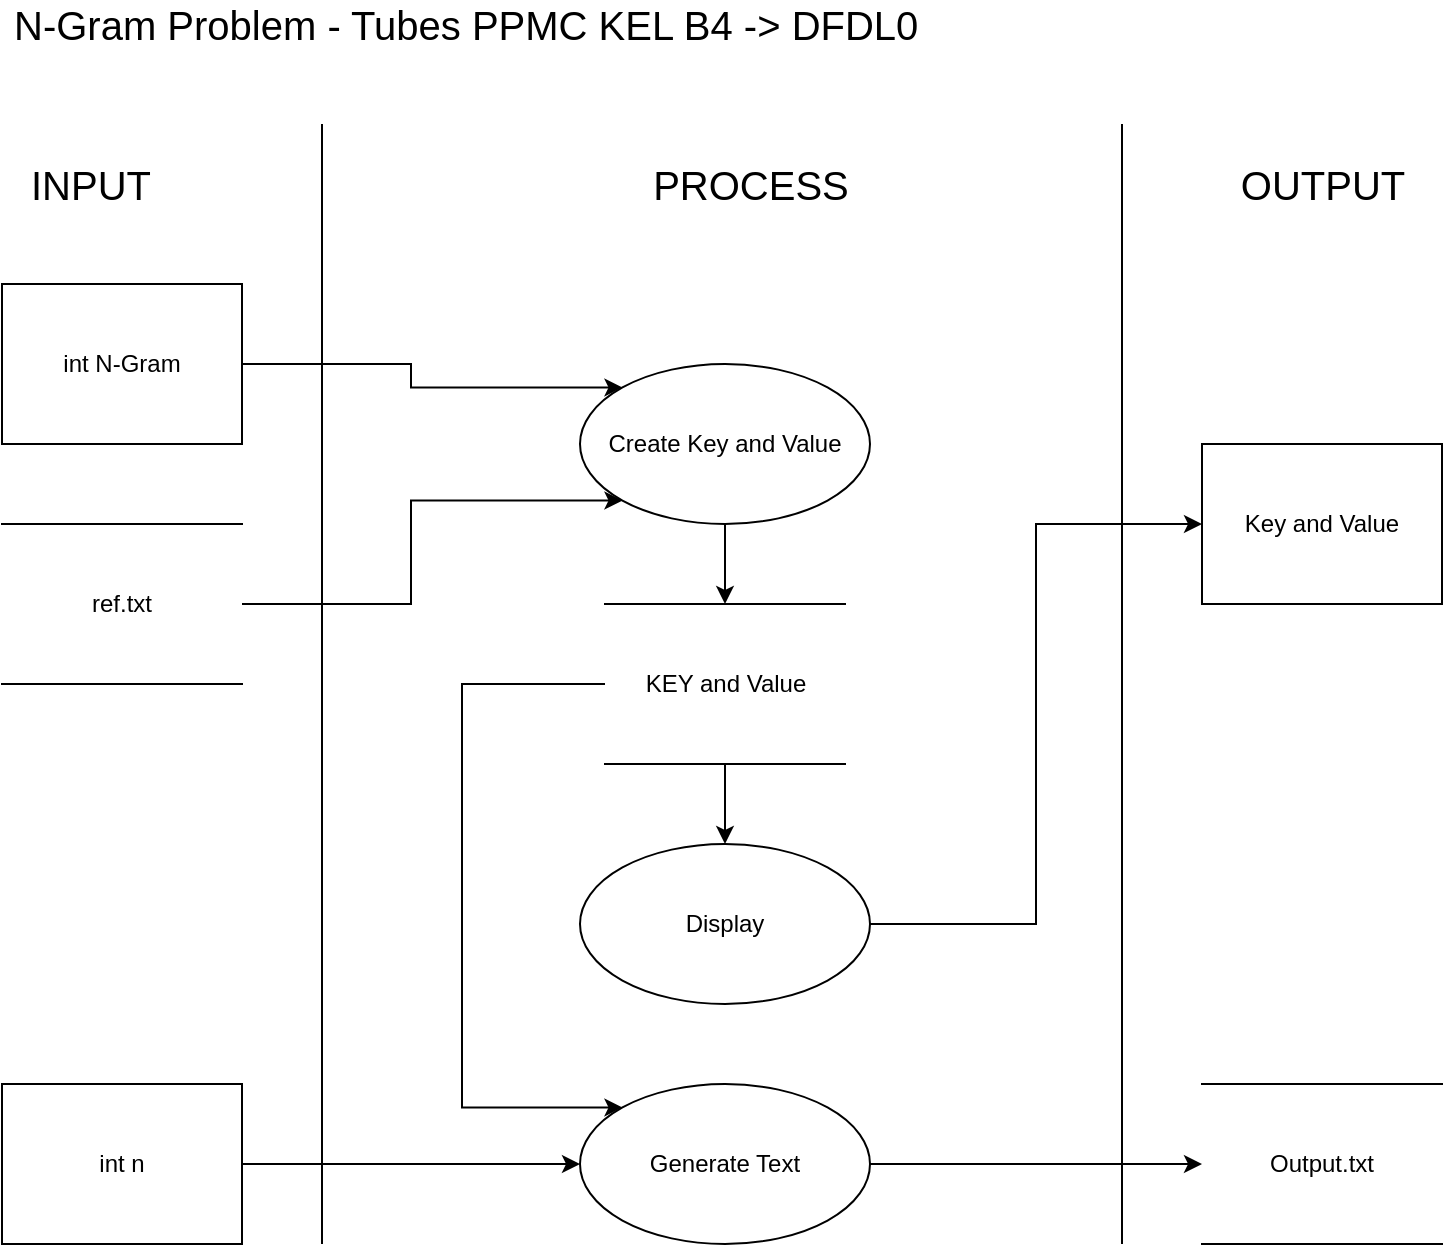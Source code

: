<mxfile version="12.9.9" type="google" pages="3"><diagram id="C5RBs43oDa-KdzZeNtuy" name="DFD_L0"><mxGraphModel dx="2318" dy="1075" grid="1" gridSize="10" guides="1" tooltips="1" connect="1" arrows="1" fold="1" page="1" pageScale="1" pageWidth="827" pageHeight="1169" math="0" shadow="0"><root><mxCell id="WIyWlLk6GJQsqaUBKTNV-0"/><mxCell id="WIyWlLk6GJQsqaUBKTNV-1" parent="WIyWlLk6GJQsqaUBKTNV-0"/><mxCell id="nOszm-Bof7MtJ6RwHUil-0" value="&lt;font style=&quot;font-size: 20px&quot;&gt;N-Gram Problem - Tubes PPMC KEL B4 -&amp;gt; DFDL0&lt;/font&gt;" style="text;html=1;align=left;verticalAlign=middle;resizable=0;points=[];autosize=1;" parent="WIyWlLk6GJQsqaUBKTNV-1" vertex="1"><mxGeometry x="44" y="20" width="470" height="20" as="geometry"/></mxCell><mxCell id="nOszm-Bof7MtJ6RwHUil-1" value="&lt;font style=&quot;font-size: 20px&quot;&gt;INPUT&lt;/font&gt;" style="text;html=1;align=center;verticalAlign=middle;resizable=0;points=[];autosize=1;" parent="WIyWlLk6GJQsqaUBKTNV-1" vertex="1"><mxGeometry x="44" y="100" width="80" height="20" as="geometry"/></mxCell><mxCell id="nOszm-Bof7MtJ6RwHUil-2" value="&lt;span style=&quot;font-size: 20px&quot;&gt;PROCESS&lt;/span&gt;" style="text;html=1;align=center;verticalAlign=middle;resizable=0;points=[];autosize=1;" parent="WIyWlLk6GJQsqaUBKTNV-1" vertex="1"><mxGeometry x="359" y="100" width="110" height="20" as="geometry"/></mxCell><mxCell id="nOszm-Bof7MtJ6RwHUil-4" value="&lt;font style=&quot;font-size: 20px&quot;&gt;OUTPUT&lt;/font&gt;" style="text;html=1;align=center;verticalAlign=middle;resizable=0;points=[];autosize=1;" parent="WIyWlLk6GJQsqaUBKTNV-1" vertex="1"><mxGeometry x="650" y="100" width="100" height="20" as="geometry"/></mxCell><mxCell id="nOszm-Bof7MtJ6RwHUil-5" value="" style="endArrow=none;html=1;" parent="WIyWlLk6GJQsqaUBKTNV-1" edge="1"><mxGeometry width="50" height="50" relative="1" as="geometry"><mxPoint x="200" y="640" as="sourcePoint"/><mxPoint x="200" y="80" as="targetPoint"/></mxGeometry></mxCell><mxCell id="nOszm-Bof7MtJ6RwHUil-16" style="edgeStyle=orthogonalEdgeStyle;rounded=0;orthogonalLoop=1;jettySize=auto;html=1;exitX=1;exitY=0.5;exitDx=0;exitDy=0;entryX=0;entryY=0;entryDx=0;entryDy=0;" parent="WIyWlLk6GJQsqaUBKTNV-1" source="nOszm-Bof7MtJ6RwHUil-10" target="nOszm-Bof7MtJ6RwHUil-15" edge="1"><mxGeometry relative="1" as="geometry"/></mxCell><mxCell id="nOszm-Bof7MtJ6RwHUil-10" value="int N-Gram" style="rounded=0;whiteSpace=wrap;html=1;align=center;" parent="WIyWlLk6GJQsqaUBKTNV-1" vertex="1"><mxGeometry x="40" y="160" width="120" height="80" as="geometry"/></mxCell><mxCell id="nOszm-Bof7MtJ6RwHUil-27" style="edgeStyle=orthogonalEdgeStyle;rounded=0;orthogonalLoop=1;jettySize=auto;html=1;exitX=1;exitY=0.5;exitDx=0;exitDy=0;entryX=0;entryY=0.5;entryDx=0;entryDy=0;" parent="WIyWlLk6GJQsqaUBKTNV-1" source="nOszm-Bof7MtJ6RwHUil-11" target="nOszm-Bof7MtJ6RwHUil-24" edge="1"><mxGeometry relative="1" as="geometry"/></mxCell><mxCell id="nOszm-Bof7MtJ6RwHUil-11" value="int n" style="rounded=0;whiteSpace=wrap;html=1;align=center;" parent="WIyWlLk6GJQsqaUBKTNV-1" vertex="1"><mxGeometry x="40" y="560" width="120" height="80" as="geometry"/></mxCell><mxCell id="nOszm-Bof7MtJ6RwHUil-17" style="edgeStyle=orthogonalEdgeStyle;rounded=0;orthogonalLoop=1;jettySize=auto;html=1;exitX=1;exitY=0.5;exitDx=0;exitDy=0;entryX=0;entryY=1;entryDx=0;entryDy=0;" parent="WIyWlLk6GJQsqaUBKTNV-1" source="nOszm-Bof7MtJ6RwHUil-12" target="nOszm-Bof7MtJ6RwHUil-15" edge="1"><mxGeometry relative="1" as="geometry"/></mxCell><mxCell id="nOszm-Bof7MtJ6RwHUil-12" value="ref.txt" style="shape=partialRectangle;whiteSpace=wrap;html=1;left=0;right=0;fillColor=none;align=center;" parent="WIyWlLk6GJQsqaUBKTNV-1" vertex="1"><mxGeometry x="40" y="280" width="120" height="80" as="geometry"/></mxCell><mxCell id="nOszm-Bof7MtJ6RwHUil-13" value="" style="endArrow=none;html=1;" parent="WIyWlLk6GJQsqaUBKTNV-1" edge="1"><mxGeometry width="50" height="50" relative="1" as="geometry"><mxPoint x="600" y="640" as="sourcePoint"/><mxPoint x="600" y="80" as="targetPoint"/></mxGeometry></mxCell><mxCell id="nOszm-Bof7MtJ6RwHUil-14" value="Key and Value" style="rounded=0;whiteSpace=wrap;html=1;align=center;" parent="WIyWlLk6GJQsqaUBKTNV-1" vertex="1"><mxGeometry x="640" y="240" width="120" height="80" as="geometry"/></mxCell><mxCell id="nOszm-Bof7MtJ6RwHUil-20" style="edgeStyle=orthogonalEdgeStyle;rounded=0;orthogonalLoop=1;jettySize=auto;html=1;exitX=0.5;exitY=1;exitDx=0;exitDy=0;entryX=0.5;entryY=0;entryDx=0;entryDy=0;" parent="WIyWlLk6GJQsqaUBKTNV-1" source="nOszm-Bof7MtJ6RwHUil-15" target="nOszm-Bof7MtJ6RwHUil-19" edge="1"><mxGeometry relative="1" as="geometry"/></mxCell><mxCell id="nOszm-Bof7MtJ6RwHUil-15" value="Create Key and Value" style="ellipse;whiteSpace=wrap;html=1;align=center;" parent="WIyWlLk6GJQsqaUBKTNV-1" vertex="1"><mxGeometry x="329" y="200" width="145" height="80" as="geometry"/></mxCell><mxCell id="nOszm-Bof7MtJ6RwHUil-22" style="edgeStyle=orthogonalEdgeStyle;rounded=0;orthogonalLoop=1;jettySize=auto;html=1;exitX=0.5;exitY=1;exitDx=0;exitDy=0;entryX=0.5;entryY=0;entryDx=0;entryDy=0;" parent="WIyWlLk6GJQsqaUBKTNV-1" source="nOszm-Bof7MtJ6RwHUil-19" target="nOszm-Bof7MtJ6RwHUil-21" edge="1"><mxGeometry relative="1" as="geometry"/></mxCell><mxCell id="nOszm-Bof7MtJ6RwHUil-26" style="edgeStyle=orthogonalEdgeStyle;rounded=0;orthogonalLoop=1;jettySize=auto;html=1;exitX=0;exitY=0.5;exitDx=0;exitDy=0;entryX=0;entryY=0;entryDx=0;entryDy=0;" parent="WIyWlLk6GJQsqaUBKTNV-1" source="nOszm-Bof7MtJ6RwHUil-19" target="nOszm-Bof7MtJ6RwHUil-24" edge="1"><mxGeometry relative="1" as="geometry"><Array as="points"><mxPoint x="270" y="360"/><mxPoint x="270" y="572"/></Array></mxGeometry></mxCell><mxCell id="nOszm-Bof7MtJ6RwHUil-19" value="KEY and Value" style="shape=partialRectangle;whiteSpace=wrap;html=1;left=0;right=0;fillColor=none;align=center;" parent="WIyWlLk6GJQsqaUBKTNV-1" vertex="1"><mxGeometry x="341.5" y="320" width="120" height="80" as="geometry"/></mxCell><mxCell id="nOszm-Bof7MtJ6RwHUil-23" style="edgeStyle=orthogonalEdgeStyle;rounded=0;orthogonalLoop=1;jettySize=auto;html=1;exitX=1;exitY=0.5;exitDx=0;exitDy=0;entryX=0;entryY=0.5;entryDx=0;entryDy=0;" parent="WIyWlLk6GJQsqaUBKTNV-1" source="nOszm-Bof7MtJ6RwHUil-21" target="nOszm-Bof7MtJ6RwHUil-14" edge="1"><mxGeometry relative="1" as="geometry"/></mxCell><mxCell id="nOszm-Bof7MtJ6RwHUil-21" value="Display" style="ellipse;whiteSpace=wrap;html=1;align=center;" parent="WIyWlLk6GJQsqaUBKTNV-1" vertex="1"><mxGeometry x="329" y="440" width="145" height="80" as="geometry"/></mxCell><mxCell id="nOszm-Bof7MtJ6RwHUil-29" style="edgeStyle=orthogonalEdgeStyle;rounded=0;orthogonalLoop=1;jettySize=auto;html=1;exitX=1;exitY=0.5;exitDx=0;exitDy=0;entryX=0;entryY=0.5;entryDx=0;entryDy=0;" parent="WIyWlLk6GJQsqaUBKTNV-1" source="nOszm-Bof7MtJ6RwHUil-24" target="nOszm-Bof7MtJ6RwHUil-28" edge="1"><mxGeometry relative="1" as="geometry"/></mxCell><mxCell id="nOszm-Bof7MtJ6RwHUil-24" value="Generate Text" style="ellipse;whiteSpace=wrap;html=1;align=center;" parent="WIyWlLk6GJQsqaUBKTNV-1" vertex="1"><mxGeometry x="329" y="560" width="145" height="80" as="geometry"/></mxCell><mxCell id="nOszm-Bof7MtJ6RwHUil-28" value="Output.txt" style="shape=partialRectangle;whiteSpace=wrap;html=1;left=0;right=0;fillColor=none;align=center;" parent="WIyWlLk6GJQsqaUBKTNV-1" vertex="1"><mxGeometry x="640" y="560" width="120" height="80" as="geometry"/></mxCell></root></mxGraphModel></diagram><diagram name="DFD_L1" id="aaBSdp016uh8hYvFRbgD"><mxGraphModel dx="1854" dy="860" grid="1" gridSize="10" guides="1" tooltips="1" connect="1" arrows="1" fold="1" page="1" pageScale="1" pageWidth="827" pageHeight="1169" math="0" shadow="0"><root><mxCell id="Z1IDEYA9tsE18L8o8k1i-0"/><mxCell id="Z1IDEYA9tsE18L8o8k1i-1" parent="Z1IDEYA9tsE18L8o8k1i-0"/><mxCell id="Z1IDEYA9tsE18L8o8k1i-2" value="&lt;font style=&quot;font-size: 20px&quot;&gt;N-Gram Problem - Tubes PPMC KEL B4 -&amp;gt; DFD L1&lt;/font&gt;" style="text;html=1;align=left;verticalAlign=middle;resizable=0;points=[];autosize=1;" vertex="1" parent="Z1IDEYA9tsE18L8o8k1i-1"><mxGeometry x="44" y="20" width="470" height="20" as="geometry"/></mxCell><mxCell id="Z1IDEYA9tsE18L8o8k1i-3" value="&lt;font style=&quot;font-size: 20px&quot;&gt;INPUT&lt;/font&gt;" style="text;html=1;align=center;verticalAlign=middle;resizable=0;points=[];autosize=1;" vertex="1" parent="Z1IDEYA9tsE18L8o8k1i-1"><mxGeometry x="44" y="100" width="80" height="20" as="geometry"/></mxCell><mxCell id="Z1IDEYA9tsE18L8o8k1i-4" value="&lt;span style=&quot;font-size: 20px&quot;&gt;PROCESS&lt;/span&gt;" style="text;html=1;align=center;verticalAlign=middle;resizable=0;points=[];autosize=1;" vertex="1" parent="Z1IDEYA9tsE18L8o8k1i-1"><mxGeometry x="359" y="100" width="110" height="20" as="geometry"/></mxCell><mxCell id="Z1IDEYA9tsE18L8o8k1i-5" value="&lt;font style=&quot;font-size: 20px&quot;&gt;OUTPUT&lt;/font&gt;" style="text;html=1;align=center;verticalAlign=middle;resizable=0;points=[];autosize=1;" vertex="1" parent="Z1IDEYA9tsE18L8o8k1i-1"><mxGeometry x="660" y="100" width="100" height="20" as="geometry"/></mxCell><mxCell id="Z1IDEYA9tsE18L8o8k1i-6" value="" style="endArrow=none;html=1;" edge="1" parent="Z1IDEYA9tsE18L8o8k1i-1"><mxGeometry width="50" height="50" relative="1" as="geometry"><mxPoint x="200" y="950" as="sourcePoint"/><mxPoint x="200" y="80" as="targetPoint"/></mxGeometry></mxCell><mxCell id="Z1IDEYA9tsE18L8o8k1i-7" style="edgeStyle=orthogonalEdgeStyle;rounded=0;orthogonalLoop=1;jettySize=auto;html=1;exitX=1;exitY=0.5;exitDx=0;exitDy=0;entryX=0;entryY=0.5;entryDx=0;entryDy=0;" edge="1" parent="Z1IDEYA9tsE18L8o8k1i-1" source="Z1IDEYA9tsE18L8o8k1i-8" target="Z1IDEYA9tsE18L8o8k1i-29"><mxGeometry relative="1" as="geometry"><mxPoint x="320" y="600" as="targetPoint"/></mxGeometry></mxCell><mxCell id="Z1IDEYA9tsE18L8o8k1i-8" value="int N-Gram" style="rounded=0;whiteSpace=wrap;html=1;align=center;" vertex="1" parent="Z1IDEYA9tsE18L8o8k1i-1"><mxGeometry x="40" y="560" width="120" height="80" as="geometry"/></mxCell><mxCell id="Z1IDEYA9tsE18L8o8k1i-11" style="edgeStyle=orthogonalEdgeStyle;rounded=0;orthogonalLoop=1;jettySize=auto;html=1;exitX=1;exitY=0.5;exitDx=0;exitDy=0;entryX=0;entryY=0.5;entryDx=0;entryDy=0;" edge="1" parent="Z1IDEYA9tsE18L8o8k1i-1" source="Z1IDEYA9tsE18L8o8k1i-12" target="Z1IDEYA9tsE18L8o8k1i-16"><mxGeometry relative="1" as="geometry"/></mxCell><mxCell id="Z1IDEYA9tsE18L8o8k1i-12" value="ref.txt" style="shape=partialRectangle;whiteSpace=wrap;html=1;left=0;right=0;fillColor=none;align=center;" vertex="1" parent="Z1IDEYA9tsE18L8o8k1i-1"><mxGeometry x="44" y="200" width="120" height="80" as="geometry"/></mxCell><mxCell id="Z1IDEYA9tsE18L8o8k1i-13" value="" style="endArrow=none;html=1;" edge="1" parent="Z1IDEYA9tsE18L8o8k1i-1"><mxGeometry width="50" height="50" relative="1" as="geometry"><mxPoint x="600" y="960" as="sourcePoint"/><mxPoint x="600" y="80" as="targetPoint"/></mxGeometry></mxCell><mxCell id="Z1IDEYA9tsE18L8o8k1i-14" value="Key and Value" style="rounded=0;whiteSpace=wrap;html=1;align=center;" vertex="1" parent="Z1IDEYA9tsE18L8o8k1i-1"><mxGeometry x="650" y="200" width="120" height="80" as="geometry"/></mxCell><mxCell id="Z1IDEYA9tsE18L8o8k1i-26" style="edgeStyle=orthogonalEdgeStyle;rounded=0;orthogonalLoop=1;jettySize=auto;html=1;exitX=0.5;exitY=1;exitDx=0;exitDy=0;entryX=0.5;entryY=0;entryDx=0;entryDy=0;" edge="1" parent="Z1IDEYA9tsE18L8o8k1i-1" source="Z1IDEYA9tsE18L8o8k1i-16" target="Z1IDEYA9tsE18L8o8k1i-25"><mxGeometry relative="1" as="geometry"/></mxCell><mxCell id="Z1IDEYA9tsE18L8o8k1i-16" value="Preparing Reference" style="ellipse;whiteSpace=wrap;html=1;align=center;" vertex="1" parent="Z1IDEYA9tsE18L8o8k1i-1"><mxGeometry x="329" y="200" width="145" height="80" as="geometry"/></mxCell><mxCell id="Z1IDEYA9tsE18L8o8k1i-17" style="edgeStyle=orthogonalEdgeStyle;rounded=0;orthogonalLoop=1;jettySize=auto;html=1;exitX=0.5;exitY=1;exitDx=0;exitDy=0;entryX=0.5;entryY=0;entryDx=0;entryDy=0;" edge="1" parent="Z1IDEYA9tsE18L8o8k1i-1" source="Z1IDEYA9tsE18L8o8k1i-33" target="Z1IDEYA9tsE18L8o8k1i-21"><mxGeometry relative="1" as="geometry"><mxPoint x="401.5" y="900" as="sourcePoint"/></mxGeometry></mxCell><mxCell id="Z1IDEYA9tsE18L8o8k1i-20" style="edgeStyle=orthogonalEdgeStyle;rounded=0;orthogonalLoop=1;jettySize=auto;html=1;exitX=1;exitY=0.5;exitDx=0;exitDy=0;entryX=0;entryY=0.5;entryDx=0;entryDy=0;" edge="1" parent="Z1IDEYA9tsE18L8o8k1i-1" source="Z1IDEYA9tsE18L8o8k1i-21" target="Z1IDEYA9tsE18L8o8k1i-14"><mxGeometry relative="1" as="geometry"/></mxCell><mxCell id="Z1IDEYA9tsE18L8o8k1i-21" value="Display" style="ellipse;whiteSpace=wrap;html=1;align=center;" vertex="1" parent="Z1IDEYA9tsE18L8o8k1i-1"><mxGeometry x="329" y="800" width="145" height="80" as="geometry"/></mxCell><mxCell id="Z1IDEYA9tsE18L8o8k1i-28" style="edgeStyle=orthogonalEdgeStyle;rounded=0;orthogonalLoop=1;jettySize=auto;html=1;exitX=0.5;exitY=1;exitDx=0;exitDy=0;entryX=0.5;entryY=0;entryDx=0;entryDy=0;" edge="1" parent="Z1IDEYA9tsE18L8o8k1i-1" source="Z1IDEYA9tsE18L8o8k1i-25" target="Z1IDEYA9tsE18L8o8k1i-27"><mxGeometry relative="1" as="geometry"/></mxCell><mxCell id="Z1IDEYA9tsE18L8o8k1i-25" value="String Temporary" style="shape=partialRectangle;whiteSpace=wrap;html=1;left=0;right=0;fillColor=none;align=center;" vertex="1" parent="Z1IDEYA9tsE18L8o8k1i-1"><mxGeometry x="322.25" y="320" width="158.5" height="80" as="geometry"/></mxCell><mxCell id="Z1IDEYA9tsE18L8o8k1i-30" style="edgeStyle=orthogonalEdgeStyle;rounded=0;orthogonalLoop=1;jettySize=auto;html=1;exitX=0.5;exitY=1;exitDx=0;exitDy=0;entryX=0.5;entryY=0;entryDx=0;entryDy=0;" edge="1" parent="Z1IDEYA9tsE18L8o8k1i-1" source="Z1IDEYA9tsE18L8o8k1i-27" target="Z1IDEYA9tsE18L8o8k1i-29"><mxGeometry relative="1" as="geometry"/></mxCell><mxCell id="Z1IDEYA9tsE18L8o8k1i-27" value="Tokenization &amp;amp; Filtering" style="ellipse;whiteSpace=wrap;html=1;align=center;" vertex="1" parent="Z1IDEYA9tsE18L8o8k1i-1"><mxGeometry x="329" y="440" width="145" height="80" as="geometry"/></mxCell><mxCell id="Z1IDEYA9tsE18L8o8k1i-32" style="edgeStyle=orthogonalEdgeStyle;rounded=0;orthogonalLoop=1;jettySize=auto;html=1;exitX=0.5;exitY=1;exitDx=0;exitDy=0;entryX=0.5;entryY=0;entryDx=0;entryDy=0;" edge="1" parent="Z1IDEYA9tsE18L8o8k1i-1" source="Z1IDEYA9tsE18L8o8k1i-29" target="Z1IDEYA9tsE18L8o8k1i-33"><mxGeometry relative="1" as="geometry"><mxPoint x="401.5" y="680" as="targetPoint"/></mxGeometry></mxCell><mxCell id="Z1IDEYA9tsE18L8o8k1i-29" value="Modeling" style="ellipse;whiteSpace=wrap;html=1;align=center;" vertex="1" parent="Z1IDEYA9tsE18L8o8k1i-1"><mxGeometry x="329" y="560" width="145" height="80" as="geometry"/></mxCell><mxCell id="Z1IDEYA9tsE18L8o8k1i-33" value="Array Key and Value (LUT)" style="shape=partialRectangle;whiteSpace=wrap;html=1;left=0;right=0;fillColor=none;align=center;" vertex="1" parent="Z1IDEYA9tsE18L8o8k1i-1"><mxGeometry x="322.25" y="680" width="158.5" height="80" as="geometry"/></mxCell><mxCell id="Z1IDEYA9tsE18L8o8k1i-49" style="edgeStyle=orthogonalEdgeStyle;rounded=0;orthogonalLoop=1;jettySize=auto;html=1;exitX=1;exitY=0.5;exitDx=0;exitDy=0;entryX=0;entryY=0.5;entryDx=0;entryDy=0;" edge="1" parent="Z1IDEYA9tsE18L8o8k1i-1" source="Z1IDEYA9tsE18L8o8k1i-50" target="Z1IDEYA9tsE18L8o8k1i-59"><mxGeometry relative="1" as="geometry"/></mxCell><mxCell id="Z1IDEYA9tsE18L8o8k1i-50" value="int n" style="rounded=0;whiteSpace=wrap;html=1;align=center;" vertex="1" parent="Z1IDEYA9tsE18L8o8k1i-1"><mxGeometry x="650" y="680" width="120" height="80" as="geometry"/></mxCell><mxCell id="Z1IDEYA9tsE18L8o8k1i-51" style="edgeStyle=orthogonalEdgeStyle;rounded=0;orthogonalLoop=1;jettySize=auto;html=1;exitX=1;exitY=0.5;exitDx=0;exitDy=0;entryX=0.5;entryY=1;entryDx=0;entryDy=0;" edge="1" parent="Z1IDEYA9tsE18L8o8k1i-1" source="Z1IDEYA9tsE18L8o8k1i-52" target="Z1IDEYA9tsE18L8o8k1i-55"><mxGeometry relative="1" as="geometry"><Array as="points"><mxPoint x="1110" y="480"/></Array></mxGeometry></mxCell><mxCell id="Z1IDEYA9tsE18L8o8k1i-52" value="Prediction" style="ellipse;whiteSpace=wrap;html=1;align=center;" vertex="1" parent="Z1IDEYA9tsE18L8o8k1i-1"><mxGeometry x="939" y="440" width="145" height="80" as="geometry"/></mxCell><mxCell id="Z1IDEYA9tsE18L8o8k1i-53" style="edgeStyle=orthogonalEdgeStyle;rounded=0;orthogonalLoop=1;jettySize=auto;html=1;exitX=0.5;exitY=0;exitDx=0;exitDy=0;entryX=1;entryY=0.5;entryDx=0;entryDy=0;" edge="1" parent="Z1IDEYA9tsE18L8o8k1i-1" source="Z1IDEYA9tsE18L8o8k1i-55" target="Z1IDEYA9tsE18L8o8k1i-57"><mxGeometry relative="1" as="geometry"/></mxCell><mxCell id="Z1IDEYA9tsE18L8o8k1i-54" style="edgeStyle=orthogonalEdgeStyle;rounded=0;orthogonalLoop=1;jettySize=auto;html=1;exitX=1;exitY=0.5;exitDx=0;exitDy=0;entryX=0.5;entryY=0;entryDx=0;entryDy=0;" edge="1" parent="Z1IDEYA9tsE18L8o8k1i-1" source="Z1IDEYA9tsE18L8o8k1i-55" target="Z1IDEYA9tsE18L8o8k1i-59"><mxGeometry relative="1" as="geometry"><Array as="points"><mxPoint x="1190" y="360"/><mxPoint x="1190" y="630"/><mxPoint x="1012" y="630"/></Array></mxGeometry></mxCell><mxCell id="Z1IDEYA9tsE18L8o8k1i-55" value="Generate.txt" style="shape=partialRectangle;whiteSpace=wrap;html=1;left=0;right=0;fillColor=none;align=center;" vertex="1" parent="Z1IDEYA9tsE18L8o8k1i-1"><mxGeometry x="1050" y="320" width="120" height="80" as="geometry"/></mxCell><mxCell id="Z1IDEYA9tsE18L8o8k1i-56" style="edgeStyle=orthogonalEdgeStyle;rounded=0;orthogonalLoop=1;jettySize=auto;html=1;exitX=0.5;exitY=1;exitDx=0;exitDy=0;entryX=0.5;entryY=0;entryDx=0;entryDy=0;" edge="1" parent="Z1IDEYA9tsE18L8o8k1i-1" source="Z1IDEYA9tsE18L8o8k1i-57" target="Z1IDEYA9tsE18L8o8k1i-52"><mxGeometry relative="1" as="geometry"/></mxCell><mxCell id="Z1IDEYA9tsE18L8o8k1i-57" value="Exploratory analysis&lt;br&gt;(Comparing)" style="ellipse;whiteSpace=wrap;html=1;align=center;" vertex="1" parent="Z1IDEYA9tsE18L8o8k1i-1"><mxGeometry x="939" y="200" width="145" height="80" as="geometry"/></mxCell><mxCell id="Z1IDEYA9tsE18L8o8k1i-58" style="edgeStyle=orthogonalEdgeStyle;rounded=0;orthogonalLoop=1;jettySize=auto;html=1;exitX=1;exitY=0.5;exitDx=0;exitDy=0;entryX=0;entryY=0.5;entryDx=0;entryDy=0;" edge="1" parent="Z1IDEYA9tsE18L8o8k1i-1" source="Z1IDEYA9tsE18L8o8k1i-59" target="Z1IDEYA9tsE18L8o8k1i-60"><mxGeometry relative="1" as="geometry"><mxPoint x="1280.0" y="710" as="targetPoint"/><Array as="points"><mxPoint x="1220" y="720"/><mxPoint x="1220" y="240"/></Array></mxGeometry></mxCell><mxCell id="Z1IDEYA9tsE18L8o8k1i-59" value="Output Phase" style="ellipse;whiteSpace=wrap;html=1;align=center;" vertex="1" parent="Z1IDEYA9tsE18L8o8k1i-1"><mxGeometry x="939" y="680" width="145" height="80" as="geometry"/></mxCell><mxCell id="Z1IDEYA9tsE18L8o8k1i-60" value="Output.txt" style="shape=partialRectangle;whiteSpace=wrap;html=1;left=0;right=0;fillColor=none;align=center;" vertex="1" parent="Z1IDEYA9tsE18L8o8k1i-1"><mxGeometry x="1320" y="200" width="120" height="80" as="geometry"/></mxCell><mxCell id="Z1IDEYA9tsE18L8o8k1i-61" value="" style="endArrow=none;html=1;" edge="1" parent="Z1IDEYA9tsE18L8o8k1i-1"><mxGeometry width="50" height="50" relative="1" as="geometry"><mxPoint x="827" y="960" as="sourcePoint"/><mxPoint x="827" y="80" as="targetPoint"/></mxGeometry></mxCell><mxCell id="Z1IDEYA9tsE18L8o8k1i-62" value="" style="endArrow=none;html=1;" edge="1" parent="Z1IDEYA9tsE18L8o8k1i-1"><mxGeometry width="50" height="50" relative="1" as="geometry"><mxPoint x="820" y="400" as="sourcePoint"/><mxPoint x="610" y="400" as="targetPoint"/></mxGeometry></mxCell><mxCell id="Z1IDEYA9tsE18L8o8k1i-63" value="&lt;font style=&quot;font-size: 20px&quot;&gt;INPUT&lt;/font&gt;" style="text;html=1;align=center;verticalAlign=middle;resizable=0;points=[];autosize=1;" vertex="1" parent="Z1IDEYA9tsE18L8o8k1i-1"><mxGeometry x="670" y="430" width="80" height="20" as="geometry"/></mxCell><mxCell id="Z1IDEYA9tsE18L8o8k1i-64" value="&lt;span style=&quot;font-size: 20px&quot;&gt;PROCESS&lt;/span&gt;" style="text;html=1;align=center;verticalAlign=middle;resizable=0;points=[];autosize=1;" vertex="1" parent="Z1IDEYA9tsE18L8o8k1i-1"><mxGeometry x="1040" y="110" width="110" height="20" as="geometry"/></mxCell><mxCell id="Z1IDEYA9tsE18L8o8k1i-66" style="edgeStyle=orthogonalEdgeStyle;rounded=0;orthogonalLoop=1;jettySize=auto;html=1;exitX=1;exitY=0.5;exitDx=0;exitDy=0;entryX=0;entryY=0.5;entryDx=0;entryDy=0;" edge="1" parent="Z1IDEYA9tsE18L8o8k1i-1" source="Z1IDEYA9tsE18L8o8k1i-65" target="Z1IDEYA9tsE18L8o8k1i-57"><mxGeometry relative="1" as="geometry"/></mxCell><mxCell id="Z1IDEYA9tsE18L8o8k1i-67" style="edgeStyle=orthogonalEdgeStyle;rounded=0;orthogonalLoop=1;jettySize=auto;html=1;exitX=1;exitY=0.5;exitDx=0;exitDy=0;entryX=0;entryY=0.5;entryDx=0;entryDy=0;" edge="1" parent="Z1IDEYA9tsE18L8o8k1i-1" source="Z1IDEYA9tsE18L8o8k1i-65" target="Z1IDEYA9tsE18L8o8k1i-52"><mxGeometry relative="1" as="geometry"/></mxCell><mxCell id="Z1IDEYA9tsE18L8o8k1i-65" value="Array Key and Value (LUT)" style="shape=partialRectangle;whiteSpace=wrap;html=1;left=0;right=0;fillColor=none;align=center;" vertex="1" parent="Z1IDEYA9tsE18L8o8k1i-1"><mxGeometry x="630.75" y="510" width="158.5" height="80" as="geometry"/></mxCell><mxCell id="Z1IDEYA9tsE18L8o8k1i-68" value="" style="endArrow=none;html=1;" edge="1" parent="Z1IDEYA9tsE18L8o8k1i-1"><mxGeometry width="50" height="50" relative="1" as="geometry"><mxPoint x="1280" y="940" as="sourcePoint"/><mxPoint x="1280" y="60" as="targetPoint"/></mxGeometry></mxCell><mxCell id="Z1IDEYA9tsE18L8o8k1i-69" value="&lt;font style=&quot;font-size: 20px&quot;&gt;OUTPUT&lt;/font&gt;" style="text;html=1;align=center;verticalAlign=middle;resizable=0;points=[];autosize=1;" vertex="1" parent="Z1IDEYA9tsE18L8o8k1i-1"><mxGeometry x="1330" y="110" width="100" height="20" as="geometry"/></mxCell></root></mxGraphModel></diagram><diagram id="3Yhgu0Otbi7F-pNFvVpI" name="Flowchart"><mxGraphModel dx="927" dy="430" grid="1" gridSize="10" guides="1" tooltips="1" connect="1" arrows="1" fold="1" page="1" pageScale="1" pageWidth="850" pageHeight="1100" math="0" shadow="0"><root><mxCell id="3IShdoRePe7WkJV_9eBA-0"/><mxCell id="3IShdoRePe7WkJV_9eBA-1" parent="3IShdoRePe7WkJV_9eBA-0"/></root></mxGraphModel></diagram></mxfile>